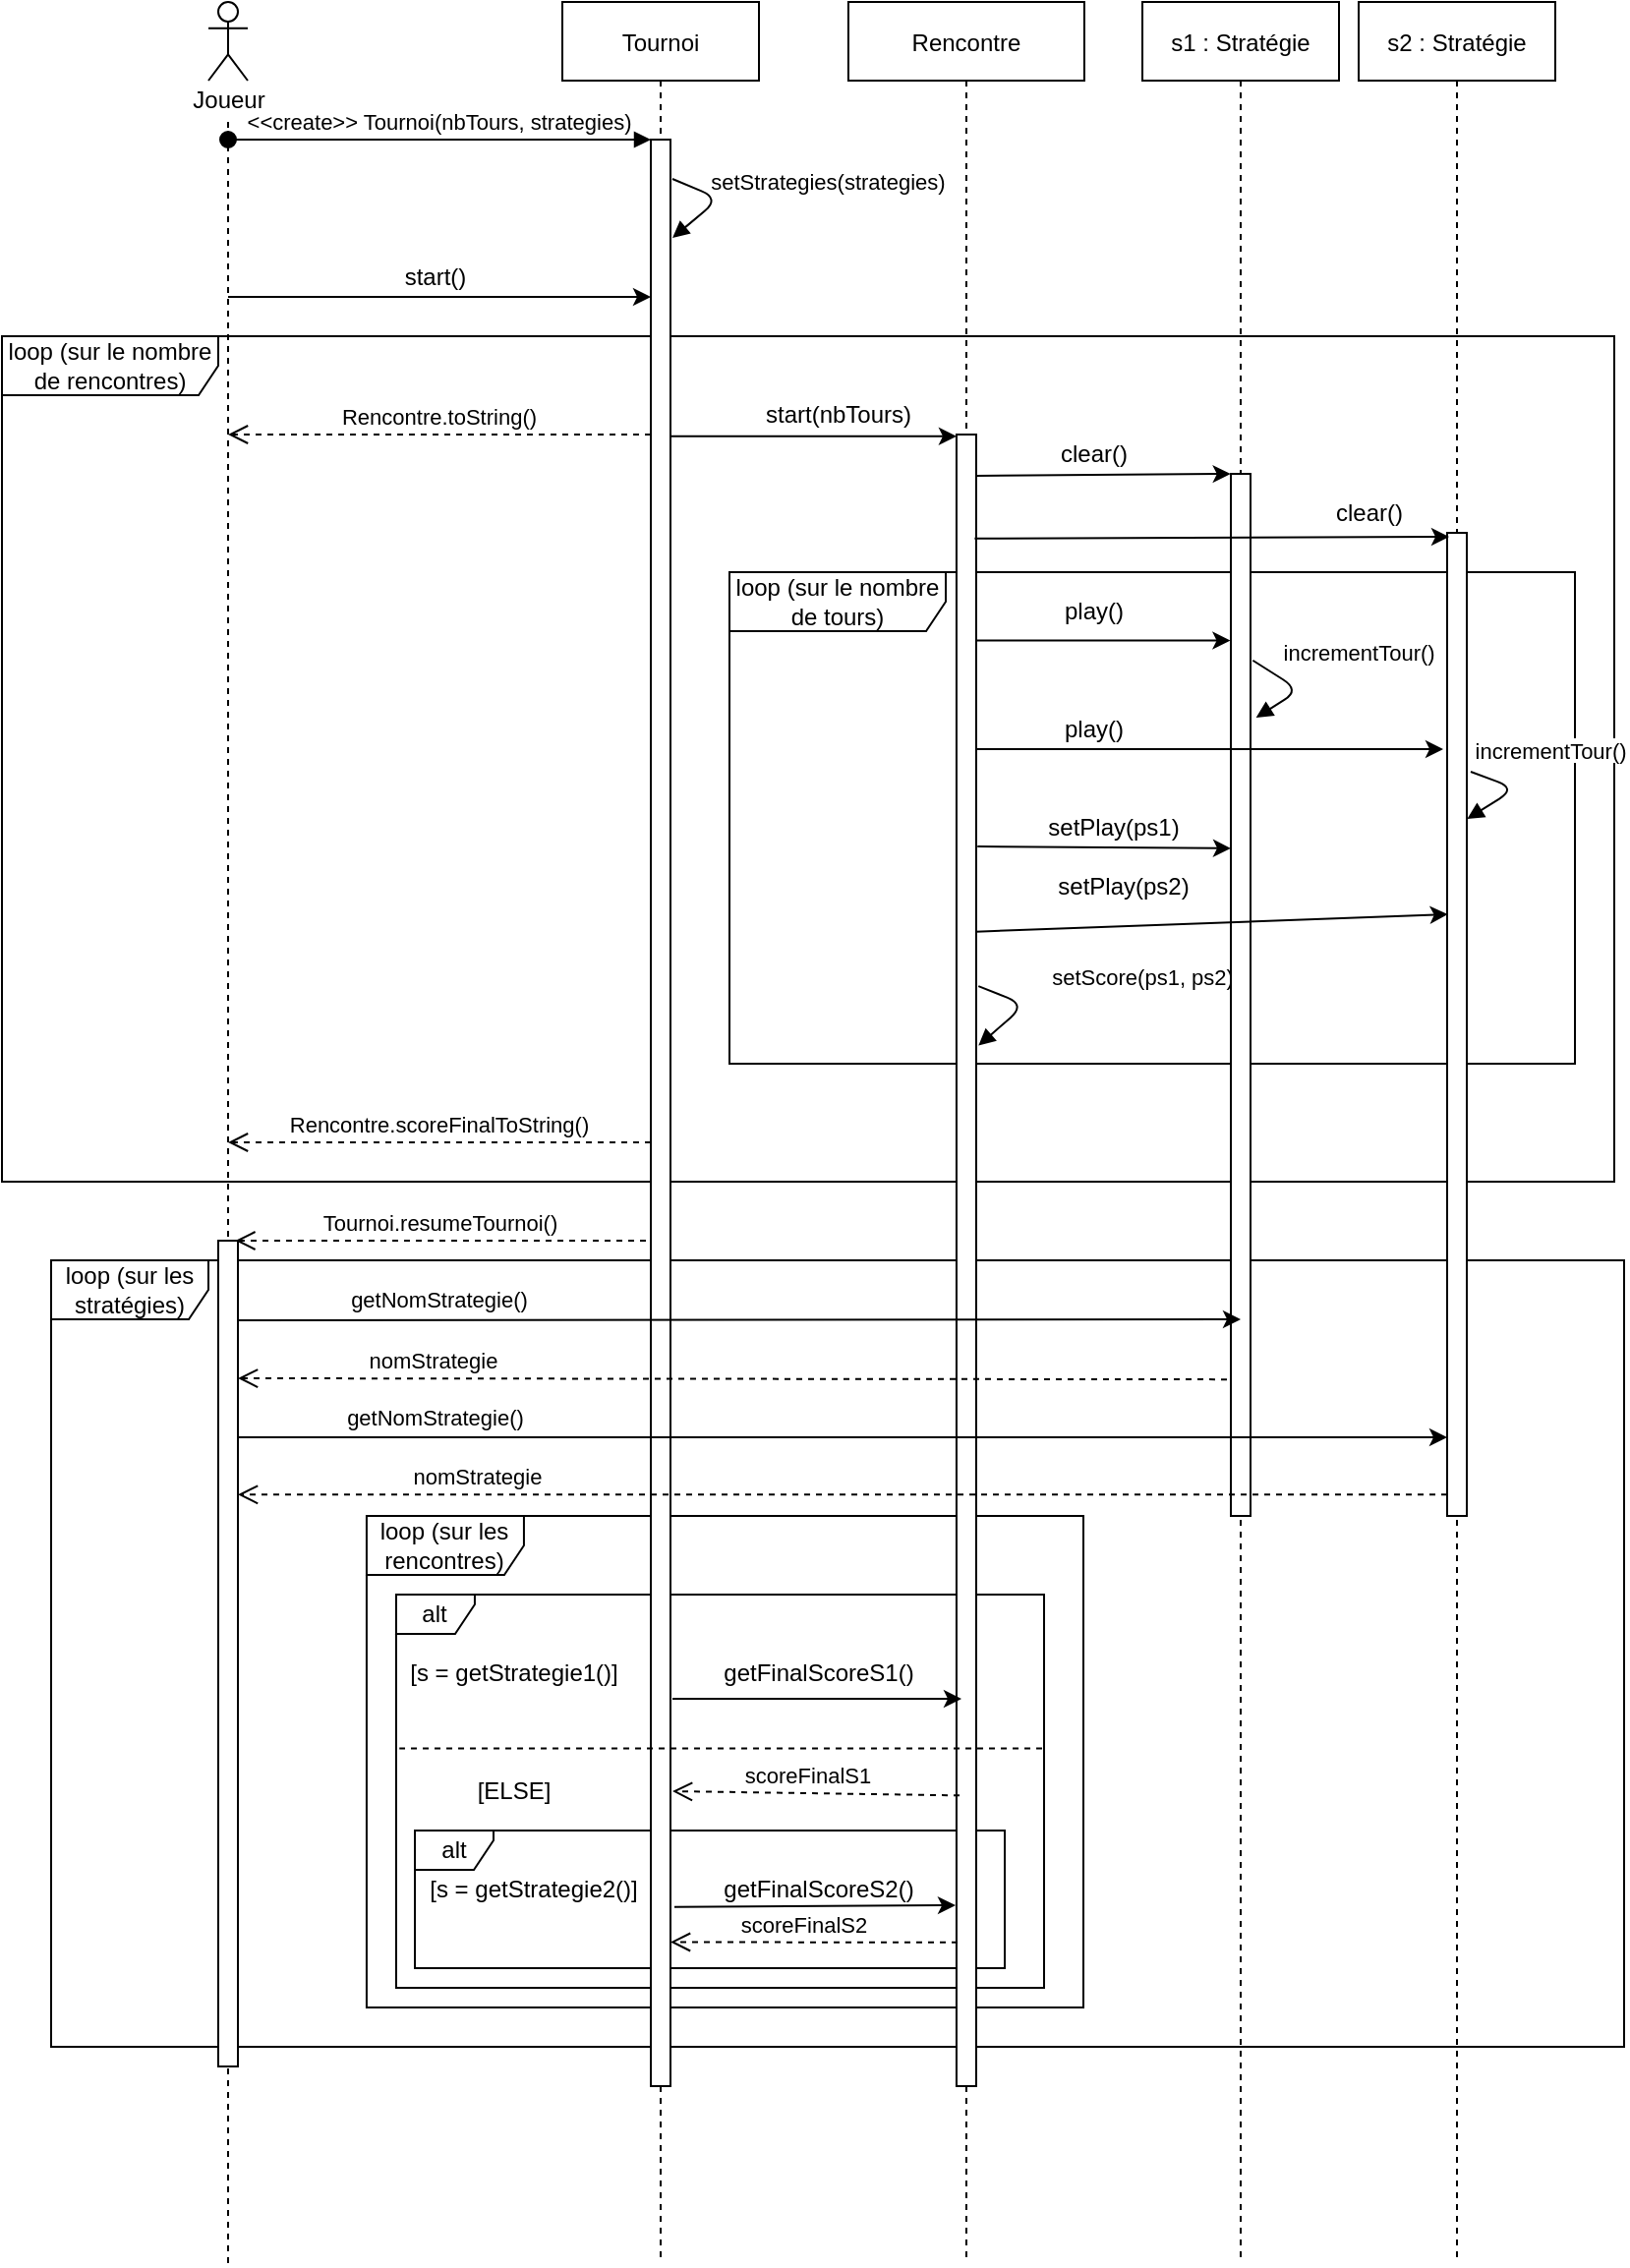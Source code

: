 <mxfile version="13.7.9" type="device"><diagram id="kgpKYQtTHZ0yAKxKKP6v" name="Page-1"><mxGraphModel dx="1179" dy="510" grid="1" gridSize="10" guides="1" tooltips="1" connect="1" arrows="1" fold="1" page="1" pageScale="1" pageWidth="850" pageHeight="1100" math="0" shadow="0"><root><mxCell id="0"/><mxCell id="1" parent="0"/><mxCell id="-K3l7CdL4BcSLsX8dQDq-81" value="loop (sur les stratégies)" style="shape=umlFrame;whiteSpace=wrap;html=1;width=80;height=30;" vertex="1" parent="1"><mxGeometry x="35" y="730" width="800" height="400" as="geometry"/></mxCell><mxCell id="-K3l7CdL4BcSLsX8dQDq-84" value="loop (sur les rencontres)" style="shape=umlFrame;whiteSpace=wrap;html=1;width=80;height=30;" vertex="1" parent="1"><mxGeometry x="195.47" y="860" width="364.53" height="250" as="geometry"/></mxCell><mxCell id="-K3l7CdL4BcSLsX8dQDq-85" value="alt" style="shape=umlFrame;whiteSpace=wrap;html=1;width=40;height=20;" vertex="1" parent="1"><mxGeometry x="210.47" y="900" width="329.53" height="200" as="geometry"/></mxCell><mxCell id="-K3l7CdL4BcSLsX8dQDq-96" value="alt" style="shape=umlFrame;whiteSpace=wrap;html=1;width=40;height=20;" vertex="1" parent="1"><mxGeometry x="220" y="1020" width="300" height="70" as="geometry"/></mxCell><mxCell id="-K3l7CdL4BcSLsX8dQDq-49" value="loop (sur le nombre de rencontres)" style="shape=umlFrame;whiteSpace=wrap;html=1;width=110;height=30;" vertex="1" parent="1"><mxGeometry x="10" y="260" width="820" height="430" as="geometry"/></mxCell><mxCell id="-K3l7CdL4BcSLsX8dQDq-63" value="loop (sur le nombre de tours)" style="shape=umlFrame;whiteSpace=wrap;html=1;width=110;height=30;" vertex="1" parent="1"><mxGeometry x="380" y="380" width="430" height="250" as="geometry"/></mxCell><mxCell id="-K3l7CdL4BcSLsX8dQDq-15" value="Tournoi" style="shape=umlLifeline;perimeter=lifelinePerimeter;container=1;collapsible=0;recursiveResize=0;rounded=0;shadow=0;strokeWidth=1;" vertex="1" parent="1"><mxGeometry x="295" y="90" width="100" height="1150" as="geometry"/></mxCell><mxCell id="-K3l7CdL4BcSLsX8dQDq-16" value="" style="points=[];perimeter=orthogonalPerimeter;rounded=0;shadow=0;strokeWidth=1;" vertex="1" parent="-K3l7CdL4BcSLsX8dQDq-15"><mxGeometry x="45" y="70" width="10" height="990" as="geometry"/></mxCell><mxCell id="-K3l7CdL4BcSLsX8dQDq-17" value="&lt;&lt;create&gt;&gt; Tournoi(nbTours, strategies)" style="verticalAlign=bottom;startArrow=oval;endArrow=block;startSize=8;shadow=0;strokeWidth=1;" edge="1" parent="-K3l7CdL4BcSLsX8dQDq-15" target="-K3l7CdL4BcSLsX8dQDq-16"><mxGeometry relative="1" as="geometry"><mxPoint x="-170" y="70" as="sourcePoint"/></mxGeometry></mxCell><mxCell id="-K3l7CdL4BcSLsX8dQDq-43" value="setStrategies(strategies)" style="verticalAlign=bottom;endArrow=block;shadow=0;strokeWidth=1;" edge="1" parent="-K3l7CdL4BcSLsX8dQDq-15"><mxGeometry x="-0.092" y="55" relative="1" as="geometry"><mxPoint x="56" y="90" as="sourcePoint"/><mxPoint x="56" y="120" as="targetPoint"/><Array as="points"><mxPoint x="80" y="100"/></Array><mxPoint x="20" y="-42" as="offset"/></mxGeometry></mxCell><mxCell id="-K3l7CdL4BcSLsX8dQDq-19" value="Rencontre" style="shape=umlLifeline;perimeter=lifelinePerimeter;container=1;collapsible=0;recursiveResize=0;rounded=0;shadow=0;strokeWidth=1;size=40;" vertex="1" parent="1"><mxGeometry x="440.47" y="90" width="120" height="1150" as="geometry"/></mxCell><mxCell id="-K3l7CdL4BcSLsX8dQDq-61" value="" style="points=[];perimeter=orthogonalPerimeter;rounded=0;shadow=0;strokeWidth=1;" vertex="1" parent="-K3l7CdL4BcSLsX8dQDq-19"><mxGeometry x="55" y="220" width="10" height="840" as="geometry"/></mxCell><mxCell id="-K3l7CdL4BcSLsX8dQDq-76" value="setScore(ps1, ps2)" style="verticalAlign=bottom;endArrow=block;shadow=0;strokeWidth=1;exitX=1.115;exitY=0.334;exitDx=0;exitDy=0;exitPerimeter=0;entryX=1.115;entryY=0.37;entryDx=0;entryDy=0;entryPerimeter=0;" edge="1" parent="-K3l7CdL4BcSLsX8dQDq-19" source="-K3l7CdL4BcSLsX8dQDq-61" target="-K3l7CdL4BcSLsX8dQDq-61"><mxGeometry x="0.089" y="50" relative="1" as="geometry"><mxPoint x="215.7" y="356.68" as="sourcePoint"/><mxPoint x="214.86" y="390" as="targetPoint"/><Array as="points"><mxPoint x="90" y="510"/></Array><mxPoint x="31" y="-46" as="offset"/></mxGeometry></mxCell><mxCell id="-K3l7CdL4BcSLsX8dQDq-25" value="" style="endArrow=none;dashed=1;html=1;" edge="1" parent="1" source="-K3l7CdL4BcSLsX8dQDq-33"><mxGeometry width="50" height="50" relative="1" as="geometry"><mxPoint x="125" y="790.941" as="sourcePoint"/><mxPoint x="125" y="130" as="targetPoint"/></mxGeometry></mxCell><mxCell id="-K3l7CdL4BcSLsX8dQDq-26" value="" style="shape=umlActor;verticalLabelPosition=bottom;verticalAlign=top;html=1;outlineConnect=0;" vertex="1" parent="1"><mxGeometry x="115" y="90" width="20" height="40" as="geometry"/></mxCell><mxCell id="-K3l7CdL4BcSLsX8dQDq-27" value="s1 : Stratégie" style="shape=umlLifeline;perimeter=lifelinePerimeter;container=1;collapsible=0;recursiveResize=0;rounded=0;shadow=0;strokeWidth=1;" vertex="1" parent="1"><mxGeometry x="590" y="90" width="100" height="1150" as="geometry"/></mxCell><mxCell id="-K3l7CdL4BcSLsX8dQDq-33" value="Joueur" style="text;html=1;align=center;verticalAlign=middle;resizable=0;points=[];autosize=1;" vertex="1" parent="1"><mxGeometry x="100" y="130" width="50" height="20" as="geometry"/></mxCell><mxCell id="-K3l7CdL4BcSLsX8dQDq-34" value="" style="endArrow=none;dashed=1;html=1;" edge="1" parent="1" target="-K3l7CdL4BcSLsX8dQDq-33"><mxGeometry width="50" height="50" relative="1" as="geometry"><mxPoint x="125" y="1240" as="sourcePoint"/><mxPoint x="125" y="130.0" as="targetPoint"/></mxGeometry></mxCell><mxCell id="-K3l7CdL4BcSLsX8dQDq-46" value="" style="endArrow=classic;html=1;" edge="1" parent="1"><mxGeometry width="50" height="50" relative="1" as="geometry"><mxPoint x="125" y="240" as="sourcePoint"/><mxPoint x="340" y="240" as="targetPoint"/><Array as="points"/></mxGeometry></mxCell><mxCell id="-K3l7CdL4BcSLsX8dQDq-47" value="start()" style="text;html=1;align=center;verticalAlign=middle;resizable=0;points=[];autosize=1;" vertex="1" parent="1"><mxGeometry x="205" y="220" width="50" height="20" as="geometry"/></mxCell><mxCell id="-K3l7CdL4BcSLsX8dQDq-50" value="Rencontre.toString()" style="verticalAlign=bottom;endArrow=open;dashed=1;endSize=8;shadow=0;strokeWidth=1;" edge="1" parent="1"><mxGeometry relative="1" as="geometry"><mxPoint x="125" y="310" as="targetPoint"/><mxPoint x="340" y="310" as="sourcePoint"/></mxGeometry></mxCell><mxCell id="-K3l7CdL4BcSLsX8dQDq-51" value="" style="endArrow=classic;html=1;" edge="1" parent="1" target="-K3l7CdL4BcSLsX8dQDq-61"><mxGeometry width="50" height="50" relative="1" as="geometry"><mxPoint x="350" y="310.88" as="sourcePoint"/><mxPoint x="497" y="314" as="targetPoint"/><Array as="points"/></mxGeometry></mxCell><mxCell id="-K3l7CdL4BcSLsX8dQDq-52" value="start(nbTours)" style="text;html=1;align=center;verticalAlign=middle;resizable=0;points=[];autosize=1;" vertex="1" parent="1"><mxGeometry x="390" y="290" width="90" height="20" as="geometry"/></mxCell><mxCell id="-K3l7CdL4BcSLsX8dQDq-53" value="" style="endArrow=classic;html=1;entryX=-0.016;entryY=0;entryDx=0;entryDy=0;entryPerimeter=0;" edge="1" parent="1" target="-K3l7CdL4BcSLsX8dQDq-28"><mxGeometry width="50" height="50" relative="1" as="geometry"><mxPoint x="505" y="331" as="sourcePoint"/><mxPoint x="649.4" y="330.0" as="targetPoint"/><Array as="points"/></mxGeometry></mxCell><mxCell id="-K3l7CdL4BcSLsX8dQDq-54" value="clear()" style="text;html=1;align=center;verticalAlign=middle;resizable=0;points=[];autosize=1;" vertex="1" parent="1"><mxGeometry x="540.47" y="310" width="50" height="20" as="geometry"/></mxCell><mxCell id="-K3l7CdL4BcSLsX8dQDq-56" value="clear()" style="text;html=1;align=center;verticalAlign=middle;resizable=0;points=[];autosize=1;" vertex="1" parent="1"><mxGeometry x="680" y="340" width="50" height="20" as="geometry"/></mxCell><mxCell id="-K3l7CdL4BcSLsX8dQDq-58" value="s2 : Stratégie" style="shape=umlLifeline;perimeter=lifelinePerimeter;container=1;collapsible=0;recursiveResize=0;rounded=0;shadow=0;strokeWidth=1;" vertex="1" parent="1"><mxGeometry x="700" y="90" width="100" height="1150" as="geometry"/></mxCell><mxCell id="-K3l7CdL4BcSLsX8dQDq-59" value="" style="points=[];perimeter=orthogonalPerimeter;rounded=0;shadow=0;strokeWidth=1;" vertex="1" parent="-K3l7CdL4BcSLsX8dQDq-58"><mxGeometry x="45" y="270" width="10" height="500" as="geometry"/></mxCell><mxCell id="-K3l7CdL4BcSLsX8dQDq-71" value="incrementTour()" style="verticalAlign=bottom;endArrow=block;shadow=0;strokeWidth=1;exitX=1.2;exitY=0.243;exitDx=0;exitDy=0;exitPerimeter=0;entryX=1.019;entryY=0.291;entryDx=0;entryDy=0;entryPerimeter=0;" edge="1" parent="-K3l7CdL4BcSLsX8dQDq-58" source="-K3l7CdL4BcSLsX8dQDq-59" target="-K3l7CdL4BcSLsX8dQDq-59"><mxGeometry x="-0.072" y="23" relative="1" as="geometry"><mxPoint x="-53.83" y="356.68" as="sourcePoint"/><mxPoint x="55" y="450" as="targetPoint"/><Array as="points"><mxPoint x="80" y="400"/></Array><mxPoint x="6" y="-30" as="offset"/></mxGeometry></mxCell><mxCell id="-K3l7CdL4BcSLsX8dQDq-28" value="" style="points=[];perimeter=orthogonalPerimeter;rounded=0;shadow=0;strokeWidth=1;" vertex="1" parent="1"><mxGeometry x="635" y="330" width="10" height="530" as="geometry"/></mxCell><mxCell id="-K3l7CdL4BcSLsX8dQDq-60" value="" style="endArrow=classic;html=1;exitX=0.924;exitY=0.063;exitDx=0;exitDy=0;exitPerimeter=0;entryX=0.1;entryY=0.004;entryDx=0;entryDy=0;entryPerimeter=0;" edge="1" parent="1" source="-K3l7CdL4BcSLsX8dQDq-61" target="-K3l7CdL4BcSLsX8dQDq-59"><mxGeometry width="50" height="50" relative="1" as="geometry"><mxPoint x="510" y="360" as="sourcePoint"/><mxPoint x="754" y="360" as="targetPoint"/><Array as="points"/></mxGeometry></mxCell><mxCell id="-K3l7CdL4BcSLsX8dQDq-64" value="" style="endArrow=classic;html=1;entryX=-0.029;entryY=0.16;entryDx=0;entryDy=0;entryPerimeter=0;" edge="1" parent="1" source="-K3l7CdL4BcSLsX8dQDq-61" target="-K3l7CdL4BcSLsX8dQDq-28"><mxGeometry width="50" height="50" relative="1" as="geometry"><mxPoint x="530" y="420" as="sourcePoint"/><mxPoint x="635.0" y="420.4" as="targetPoint"/><Array as="points"/></mxGeometry></mxCell><mxCell id="-K3l7CdL4BcSLsX8dQDq-65" value="play()" style="text;html=1;align=center;verticalAlign=middle;resizable=0;points=[];autosize=1;" vertex="1" parent="1"><mxGeometry x="540.47" y="390" width="50" height="20" as="geometry"/></mxCell><mxCell id="-K3l7CdL4BcSLsX8dQDq-68" value="incrementTour()" style="verticalAlign=bottom;endArrow=block;shadow=0;strokeWidth=1;exitX=1.117;exitY=0.179;exitDx=0;exitDy=0;exitPerimeter=0;entryX=1.283;entryY=0.234;entryDx=0;entryDy=0;entryPerimeter=0;" edge="1" parent="1" source="-K3l7CdL4BcSLsX8dQDq-28" target="-K3l7CdL4BcSLsX8dQDq-28"><mxGeometry x="0.037" y="32" relative="1" as="geometry"><mxPoint x="361" y="211.16" as="sourcePoint"/><mxPoint x="361" y="241" as="targetPoint"/><Array as="points"><mxPoint x="670" y="440"/></Array><mxPoint x="13" y="-37" as="offset"/></mxGeometry></mxCell><mxCell id="-K3l7CdL4BcSLsX8dQDq-69" value="" style="endArrow=classic;html=1;" edge="1" parent="1" source="-K3l7CdL4BcSLsX8dQDq-61"><mxGeometry width="50" height="50" relative="1" as="geometry"><mxPoint x="510.0" y="490" as="sourcePoint"/><mxPoint x="743" y="470" as="targetPoint"/><Array as="points"/></mxGeometry></mxCell><mxCell id="-K3l7CdL4BcSLsX8dQDq-70" value="play()" style="text;html=1;align=center;verticalAlign=middle;resizable=0;points=[];autosize=1;" vertex="1" parent="1"><mxGeometry x="540.47" y="450" width="50" height="20" as="geometry"/></mxCell><mxCell id="-K3l7CdL4BcSLsX8dQDq-72" value="" style="endArrow=classic;html=1;entryX=-0.007;entryY=0.005;entryDx=0;entryDy=0;entryPerimeter=0;exitX=1.067;exitY=0.365;exitDx=0;exitDy=0;exitPerimeter=0;" edge="1" parent="1"><mxGeometry width="50" height="50" relative="1" as="geometry"><mxPoint x="506.14" y="519.55" as="sourcePoint"/><mxPoint x="635" y="520.45" as="targetPoint"/><Array as="points"/></mxGeometry></mxCell><mxCell id="-K3l7CdL4BcSLsX8dQDq-73" value="setPlay(ps1)" style="text;html=1;align=center;verticalAlign=middle;resizable=0;points=[];autosize=1;" vertex="1" parent="1"><mxGeometry x="535.47" y="500" width="80" height="20" as="geometry"/></mxCell><mxCell id="-K3l7CdL4BcSLsX8dQDq-74" value="" style="endArrow=classic;html=1;exitX=0.972;exitY=0.301;exitDx=0;exitDy=0;exitPerimeter=0;entryX=0.033;entryY=0.388;entryDx=0;entryDy=0;entryPerimeter=0;" edge="1" parent="1" source="-K3l7CdL4BcSLsX8dQDq-61" target="-K3l7CdL4BcSLsX8dQDq-59"><mxGeometry width="50" height="50" relative="1" as="geometry"><mxPoint x="510" y="590.0" as="sourcePoint"/><mxPoint x="748" y="590.1" as="targetPoint"/><Array as="points"/></mxGeometry></mxCell><mxCell id="-K3l7CdL4BcSLsX8dQDq-75" value="setPlay(ps2)" style="text;html=1;align=center;verticalAlign=middle;resizable=0;points=[];autosize=1;" vertex="1" parent="1"><mxGeometry x="540" y="530" width="80" height="20" as="geometry"/></mxCell><mxCell id="-K3l7CdL4BcSLsX8dQDq-78" value="Rencontre.scoreFinalToString()" style="verticalAlign=bottom;endArrow=open;dashed=1;endSize=8;shadow=0;strokeWidth=1;" edge="1" parent="1"><mxGeometry relative="1" as="geometry"><mxPoint x="125" y="670" as="targetPoint"/><mxPoint x="340" y="670" as="sourcePoint"/></mxGeometry></mxCell><mxCell id="-K3l7CdL4BcSLsX8dQDq-79" value="Tournoi.resumeTournoi()" style="verticalAlign=bottom;endArrow=open;dashed=1;endSize=8;shadow=0;strokeWidth=1;entryX=0.867;entryY=0;entryDx=0;entryDy=0;entryPerimeter=0;" edge="1" parent="1" target="-K3l7CdL4BcSLsX8dQDq-80"><mxGeometry relative="1" as="geometry"><mxPoint x="122.5" y="720" as="targetPoint"/><mxPoint x="337.5" y="720" as="sourcePoint"/></mxGeometry></mxCell><mxCell id="-K3l7CdL4BcSLsX8dQDq-80" value="" style="points=[];perimeter=orthogonalPerimeter;rounded=0;shadow=0;strokeWidth=1;" vertex="1" parent="1"><mxGeometry x="120" y="720" width="10" height="420" as="geometry"/></mxCell><mxCell id="-K3l7CdL4BcSLsX8dQDq-82" value="" style="endArrow=classic;html=1;exitX=1.153;exitY=0.8;exitDx=0;exitDy=0;exitPerimeter=0;" edge="1" parent="1"><mxGeometry width="50" height="50" relative="1" as="geometry"><mxPoint x="130" y="760.5" as="sourcePoint"/><mxPoint x="640" y="760" as="targetPoint"/><Array as="points"/></mxGeometry></mxCell><mxCell id="-K3l7CdL4BcSLsX8dQDq-87" value="getNomStrategie()" style="edgeLabel;html=1;align=center;verticalAlign=middle;resizable=0;points=[];" vertex="1" connectable="0" parent="-K3l7CdL4BcSLsX8dQDq-82"><mxGeometry x="-0.6" y="3" relative="1" as="geometry"><mxPoint y="-7.4" as="offset"/></mxGeometry></mxCell><mxCell id="-K3l7CdL4BcSLsX8dQDq-83" value="" style="endArrow=classic;html=1;exitX=1.153;exitY=0.8;exitDx=0;exitDy=0;exitPerimeter=0;" edge="1" parent="1"><mxGeometry width="50" height="50" relative="1" as="geometry"><mxPoint x="130" y="820" as="sourcePoint"/><mxPoint x="745" y="820" as="targetPoint"/><Array as="points"/></mxGeometry></mxCell><mxCell id="-K3l7CdL4BcSLsX8dQDq-90" value="getNomStrategie()" style="edgeLabel;html=1;align=center;verticalAlign=middle;resizable=0;points=[];" vertex="1" connectable="0" parent="1"><mxGeometry x="230.004" y="810.0" as="geometry"/></mxCell><mxCell id="-K3l7CdL4BcSLsX8dQDq-92" value="nomStrategie" style="verticalAlign=bottom;endArrow=open;dashed=1;endSize=8;shadow=0;strokeWidth=1;entryX=0.867;entryY=0;entryDx=0;entryDy=0;entryPerimeter=0;exitX=-0.2;exitY=0.869;exitDx=0;exitDy=0;exitPerimeter=0;" edge="1" parent="1" source="-K3l7CdL4BcSLsX8dQDq-28"><mxGeometry x="0.604" relative="1" as="geometry"><mxPoint x="130.0" y="790" as="targetPoint"/><mxPoint x="338.83" y="790" as="sourcePoint"/><mxPoint as="offset"/></mxGeometry></mxCell><mxCell id="-K3l7CdL4BcSLsX8dQDq-93" value="nomStrategie" style="verticalAlign=bottom;endArrow=open;dashed=1;endSize=8;shadow=0;strokeWidth=1;entryX=0.867;entryY=0;entryDx=0;entryDy=0;entryPerimeter=0;" edge="1" parent="1" source="-K3l7CdL4BcSLsX8dQDq-59"><mxGeometry x="0.604" relative="1" as="geometry"><mxPoint x="130" y="849.17" as="targetPoint"/><mxPoint x="634.5" y="849.25" as="sourcePoint"/><mxPoint as="offset"/></mxGeometry></mxCell><mxCell id="-K3l7CdL4BcSLsX8dQDq-94" value="[s = getStrategie1()]" style="text;html=1;align=center;verticalAlign=middle;resizable=0;points=[];autosize=1;" vertex="1" parent="1"><mxGeometry x="210.47" y="930" width="120" height="20" as="geometry"/></mxCell><mxCell id="-K3l7CdL4BcSLsX8dQDq-95" value="" style="endArrow=classic;html=1;" edge="1" parent="1"><mxGeometry width="50" height="50" relative="1" as="geometry"><mxPoint x="351" y="953" as="sourcePoint"/><mxPoint x="498" y="953" as="targetPoint"/><Array as="points"/></mxGeometry></mxCell><mxCell id="-K3l7CdL4BcSLsX8dQDq-97" value="" style="endArrow=classic;html=1;exitX=1.2;exitY=0.908;exitDx=0;exitDy=0;exitPerimeter=0;" edge="1" parent="1" source="-K3l7CdL4BcSLsX8dQDq-16"><mxGeometry width="50" height="50" relative="1" as="geometry"><mxPoint x="351" y="1058.61" as="sourcePoint"/><mxPoint x="495" y="1058" as="targetPoint"/><Array as="points"/></mxGeometry></mxCell><mxCell id="-K3l7CdL4BcSLsX8dQDq-98" value="[ELSE]" style="text;html=1;align=center;verticalAlign=middle;resizable=0;points=[];autosize=1;" vertex="1" parent="1"><mxGeometry x="245" y="990" width="50" height="20" as="geometry"/></mxCell><mxCell id="-K3l7CdL4BcSLsX8dQDq-99" value="[s = getStrategie2()]" style="text;html=1;align=center;verticalAlign=middle;resizable=0;points=[];autosize=1;" vertex="1" parent="1"><mxGeometry x="220" y="1040" width="120" height="20" as="geometry"/></mxCell><mxCell id="-K3l7CdL4BcSLsX8dQDq-102" value="getFinalScoreS1()" style="text;html=1;align=center;verticalAlign=middle;resizable=0;points=[];autosize=1;" vertex="1" parent="1"><mxGeometry x="370" y="930" width="110" height="20" as="geometry"/></mxCell><mxCell id="-K3l7CdL4BcSLsX8dQDq-103" value="scoreFinalS1" style="verticalAlign=bottom;endArrow=open;dashed=1;endSize=8;shadow=0;strokeWidth=1;exitX=0.153;exitY=0.824;exitDx=0;exitDy=0;exitPerimeter=0;" edge="1" parent="1" source="-K3l7CdL4BcSLsX8dQDq-61"><mxGeometry x="0.056" relative="1" as="geometry"><mxPoint x="351" y="1000" as="targetPoint"/><mxPoint x="755" y="859.17" as="sourcePoint"/><mxPoint as="offset"/></mxGeometry></mxCell><mxCell id="-K3l7CdL4BcSLsX8dQDq-104" value="scoreFinalS2" style="verticalAlign=bottom;endArrow=open;dashed=1;endSize=8;shadow=0;strokeWidth=1;exitX=0.053;exitY=0.913;exitDx=0;exitDy=0;exitPerimeter=0;entryX=1;entryY=0.926;entryDx=0;entryDy=0;entryPerimeter=0;" edge="1" parent="1" source="-K3l7CdL4BcSLsX8dQDq-61" target="-K3l7CdL4BcSLsX8dQDq-16"><mxGeometry x="0.067" relative="1" as="geometry"><mxPoint x="352.0" y="1090.48" as="targetPoint"/><mxPoint x="497.83" y="1090" as="sourcePoint"/><mxPoint as="offset"/></mxGeometry></mxCell><mxCell id="-K3l7CdL4BcSLsX8dQDq-105" value="" style="verticalAlign=bottom;endArrow=none;dashed=1;endSize=8;shadow=0;strokeWidth=1;entryX=0.005;entryY=0.391;entryDx=0;entryDy=0;entryPerimeter=0;endFill=0;exitX=0.997;exitY=0.391;exitDx=0;exitDy=0;exitPerimeter=0;" edge="1" parent="1" source="-K3l7CdL4BcSLsX8dQDq-85" target="-K3l7CdL4BcSLsX8dQDq-85"><mxGeometry x="0.604" relative="1" as="geometry"><mxPoint x="140" y="859.17" as="targetPoint"/><mxPoint x="539" y="1000" as="sourcePoint"/><mxPoint as="offset"/></mxGeometry></mxCell><mxCell id="-K3l7CdL4BcSLsX8dQDq-106" value="getFinalScoreS2()" style="text;html=1;align=center;verticalAlign=middle;resizable=0;points=[];autosize=1;" vertex="1" parent="1"><mxGeometry x="370" y="1040" width="110" height="20" as="geometry"/></mxCell></root></mxGraphModel></diagram></mxfile>